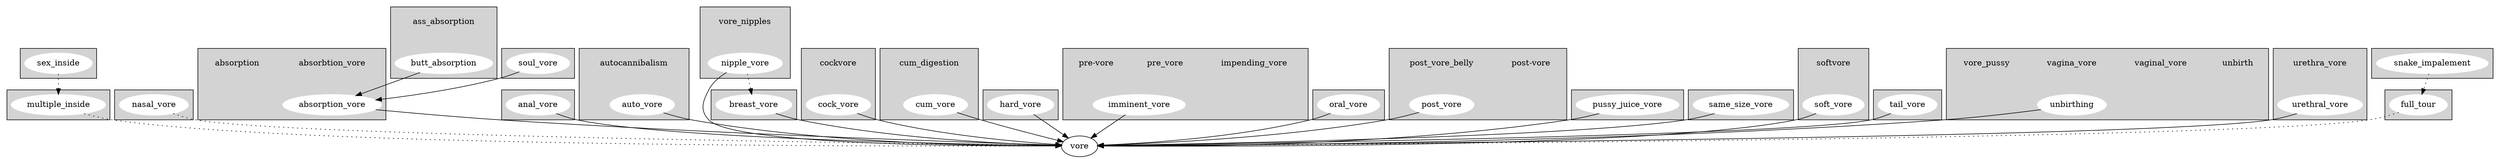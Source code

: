 digraph vore {
	subgraph cluster_full_tour {
		node [color=lightgrey style=filled]
		style=filled
		full_tour [color=white style=filled]
	}
	full_tour -> vore [style=dotted]
	subgraph cluster_multiple_inside {
		node [color=lightgrey style=filled]
		style=filled
		multiple_inside [color=white style=filled]
	}
	multiple_inside -> vore [style=dotted]
	subgraph cluster_nasal_vore {
		node [color=lightgrey style=filled]
		style=filled
		nasal_vore [color=white style=filled]
	}
	nasal_vore -> vore [style=dotted]
	subgraph cluster_absorption_vore {
		node [color=lightgrey style=filled]
		style=filled
		absorption_vore [color=white style=filled]
		absorbtion_vore -> absorption_vore [color=black style=invis]
		absorption -> absorption_vore [color=black style=invis]
	}
	absorption_vore -> vore [style=solid]
	subgraph cluster_anal_vore {
		node [color=lightgrey style=filled]
		style=filled
		anal_vore [color=white style=filled]
	}
	anal_vore -> vore [style=solid]
	subgraph cluster_auto_vore {
		node [color=lightgrey style=filled]
		style=filled
		auto_vore [color=white style=filled]
		autocannibalism -> auto_vore [color=red style=invis]
	}
	auto_vore -> vore [style=solid]
	subgraph cluster_breast_vore {
		node [color=lightgrey style=filled]
		style=filled
		breast_vore [color=white style=filled]
	}
	breast_vore -> vore [style=solid]
	subgraph cluster_cock_vore {
		node [color=lightgrey style=filled]
		style=filled
		cock_vore [color=white style=filled]
		cockvore -> cock_vore [color=black style=invis]
	}
	cock_vore -> vore [style=solid]
	subgraph cluster_cum_vore {
		node [color=lightgrey style=filled]
		style=filled
		cum_vore [color=white style=filled]
		cum_digestion -> cum_vore [color=black style=invis]
	}
	cum_vore -> vore [style=solid]
	subgraph cluster_hard_vore {
		node [color=lightgrey style=filled]
		style=filled
		hard_vore [color=white style=filled]
	}
	hard_vore -> vore [style=solid]
	subgraph cluster_imminent_vore {
		node [color=lightgrey style=filled]
		style=filled
		imminent_vore [color=white style=filled]
		impending_vore -> imminent_vore [color=black style=invis]
		pre_vore -> imminent_vore [color=black style=invis]
		"pre-vore" -> imminent_vore [color=black style=invis]
	}
	imminent_vore -> vore [style=solid]
	subgraph cluster_nipple_vore {
		node [color=lightgrey style=filled]
		style=filled
		nipple_vore [color=white style=filled]
		vore_nipples -> nipple_vore [color=black style=invis]
	}
	nipple_vore -> vore [style=solid]
	subgraph cluster_oral_vore {
		node [color=lightgrey style=filled]
		style=filled
		oral_vore [color=white style=filled]
	}
	oral_vore -> vore [style=solid]
	subgraph cluster_post_vore {
		node [color=lightgrey style=filled]
		style=filled
		post_vore [color=white style=filled]
		"post-vore" -> post_vore [color=black style=invis]
		post_vore_belly -> post_vore [color=black style=invis]
	}
	post_vore -> vore [style=solid]
	subgraph cluster_pussy_juice_vore {
		node [color=lightgrey style=filled]
		style=filled
		pussy_juice_vore [color=white style=filled]
	}
	pussy_juice_vore -> vore [style=solid]
	subgraph cluster_same_size_vore {
		node [color=lightgrey style=filled]
		style=filled
		same_size_vore [color=white style=filled]
	}
	same_size_vore -> vore [style=solid]
	subgraph cluster_soft_vore {
		node [color=lightgrey style=filled]
		style=filled
		soft_vore [color=white style=filled]
		softvore -> soft_vore [color=black style=invis]
	}
	soft_vore -> vore [style=solid]
	subgraph cluster_tail_vore {
		node [color=lightgrey style=filled]
		style=filled
		tail_vore [color=white style=filled]
	}
	tail_vore -> vore [style=solid]
	subgraph cluster_unbirthing {
		node [color=lightgrey style=filled]
		style=filled
		unbirthing [color=white style=filled]
		unbirth -> unbirthing [color=black style=invis]
		vaginal_vore -> unbirthing [color=black style=invis]
		vagina_vore -> unbirthing [color=black style=invis]
		vore_pussy -> unbirthing [color=black style=invis]
	}
	unbirthing -> vore [style=solid]
	subgraph cluster_urethral_vore {
		node [color=lightgrey style=filled]
		style=filled
		urethral_vore [color=white style=filled]
		urethra_vore -> urethral_vore [color=black style=invis]
	}
	urethral_vore -> vore [style=solid]
	subgraph cluster_nipple_vore {
		node [color=lightgrey style=filled]
		style=filled
		nipple_vore [color=white style=filled]
		vore_nipples -> nipple_vore [color=black style=invis]
	}
	nipple_vore -> breast_vore [style=dotted]
	subgraph cluster_butt_absorption {
		node [color=lightgrey style=filled]
		style=filled
		butt_absorption [color=white style=filled]
		ass_absorption -> butt_absorption [color=black style=invis]
	}
	butt_absorption -> absorption_vore [style=solid]
	subgraph cluster_soul_vore {
		node [color=lightgrey style=filled]
		style=filled
		soul_vore [color=white style=filled]
	}
	soul_vore -> absorption_vore [style=solid]
	subgraph cluster_sex_inside {
		node [color=lightgrey style=filled]
		style=filled
		sex_inside [color=white style=filled]
	}
	sex_inside -> multiple_inside [style=dotted]
	subgraph cluster_snake_impalement {
		node [color=lightgrey style=filled]
		style=filled
		snake_impalement [color=white style=filled]
	}
	snake_impalement -> full_tour [style=dotted]
}
